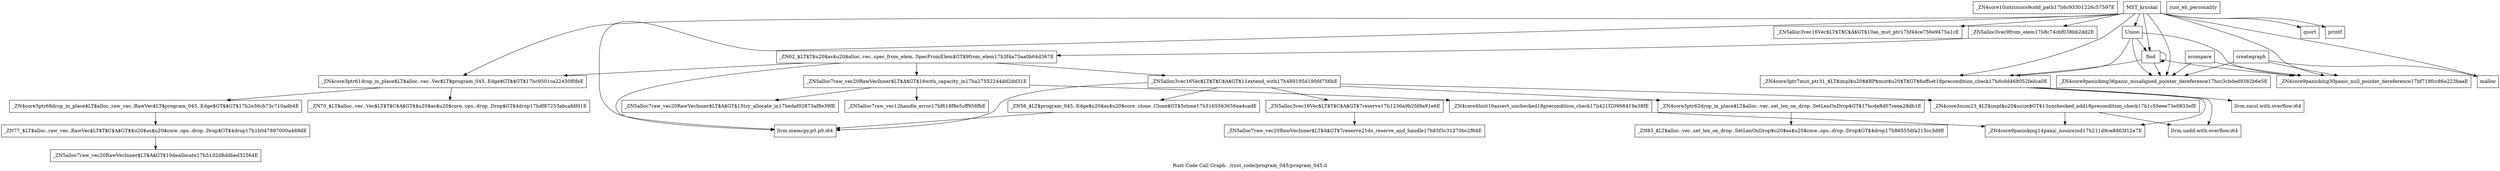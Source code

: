 digraph "Rust Code Call Graph: ./rust_code/program_045/program_045.ll" {
	label="Rust Code Call Graph: ./rust_code/program_045/program_045.ll";

	Node0x558c0a4e5860 [shape=record,label="{_ZN4core10intrinsics9cold_path17h6c93301226c57597E}"];
	Node0x558c0a4e9120 [shape=record,label="{_ZN4core3num23_$LT$impl$u20$usize$GT$13unchecked_add18precondition_check17h1c55eee73e0833efE}"];
	Node0x558c0a4e9120 -> Node0x558c0a4ec1c0;
	Node0x558c0a4e9120 -> Node0x558c0a4ecfe0;
	Node0x558c0a4f0ca0 [shape=record,label="{_ZN4core3ptr61drop_in_place$LT$alloc..vec..Vec$LT$program_045..Edge$GT$$GT$17hc9501ca22450f0feE}"];
	Node0x558c0a4f0ca0 -> Node0x558c0a4f1630;
	Node0x558c0a4f0ca0 -> Node0x558c0a4f3c60;
	Node0x558c0a4f5f00 [shape=record,label="{_ZN4core3ptr62drop_in_place$LT$alloc..vec..set_len_on_drop..SetLenOnDrop$GT$17hcde8d07ceea28db1E}"];
	Node0x558c0a4f5f00 -> Node0x558c0a4f9000;
	Node0x558c0a4f3c60 [shape=record,label="{_ZN4core3ptr68drop_in_place$LT$alloc..raw_vec..RawVec$LT$program_045..Edge$GT$$GT$17h2e36cb73c710adb4E}"];
	Node0x558c0a4f3c60 -> Node0x558c0a4fa050;
	Node0x558c0a4ff560 [shape=record,label="{_ZN4core3ptr7mut_ptr31_$LT$impl$u20$$BP$mut$u20$T$GT$6offset18precondition_check17hdcdd468052fedca0E}"];
	Node0x558c0a4ff560 -> Node0x558c0a500ef0;
	Node0x558c0a4ff560 -> Node0x558c0a4ec1c0;
	Node0x558c0a4ff560 -> Node0x558c0a4ecfe0;
	Node0x558c0a504d90 [shape=record,label="{_ZN4core4hint16assert_unchecked18precondition_check17h421f20968419a38fE}"];
	Node0x558c0a504d90 -> Node0x558c0a4ecfe0;
	Node0x558c0a508470 [shape=record,label="{_ZN5alloc3vec16Vec$LT$T$C$A$GT$10as_mut_ptr17hf44ce756e9475a1cE}"];
	Node0x558c0a504d20 [shape=record,label="{_ZN5alloc3vec16Vec$LT$T$C$A$GT$11extend_with17h489195d190fd756bE}"];
	Node0x558c0a504d20 -> Node0x558c0a5098c0;
	Node0x558c0a504d20 -> Node0x558c0a4f5f00;
	Node0x558c0a504d20 -> Node0x558c0a50ad10;
	Node0x558c0a504d20 -> Node0x558c0a50c320;
	Node0x558c0a504d20 -> Node0x558c0a4e9120;
	Node0x558c0a4fa050 [shape=record,label="{_ZN77_$LT$alloc..raw_vec..RawVec$LT$T$C$A$GT$$u20$as$u20$core..ops..drop..Drop$GT$4drop17h1b047897000a489dE}"];
	Node0x558c0a4fa050 -> Node0x558c0a50d390;
	Node0x558c0a4f9000 [shape=record,label="{_ZN83_$LT$alloc..vec..set_len_on_drop..SetLenOnDrop$u20$as$u20$core..ops..drop..Drop$GT$4drop17h86555dfa215cc3d9E}"];
	Node0x558c0a518a40 [shape=record,label="{find}"];
	Node0x558c0a518a40 -> Node0x558c0a4ff560;
	Node0x558c0a518a40 -> Node0x558c0a5109a0;
	Node0x558c0a518a40 -> Node0x558c0a50e830;
	Node0x558c0a518a40 -> Node0x558c0a518a40;
	Node0x558c0a5098c0 [shape=record,label="{_ZN5alloc3vec16Vec$LT$T$C$A$GT$7reserve17h1236a9b2fd9a91e6E}"];
	Node0x558c0a5098c0 -> Node0x558c0a50cd90;
	Node0x558c0a50dc00 [shape=record,label="{_ZN5alloc3vec9from_elem17h8c74cbf038bb2dd2E}"];
	Node0x558c0a50dc00 -> Node0x558c0a50ec80;
	Node0x558c0a510c10 [shape=record,label="{_ZN5alloc7raw_vec20RawVecInner$LT$A$GT$16with_capacity_in17ha27552244dd2dd31E}"];
	Node0x558c0a510c10 -> Node0x558c0a510fc0;
	Node0x558c0a510c10 -> Node0x558c0a511640;
	Node0x558c0a510c10 -> Node0x558c0a504d90;
	Node0x558c0a50ec80 [shape=record,label="{_ZN62_$LT$T$u20$as$u20$alloc..vec..spec_from_elem..SpecFromElem$GT$9from_elem17h3f4a73aa0b64d367E}"];
	Node0x558c0a50ec80 -> Node0x558c0a510c10;
	Node0x558c0a50ec80 -> Node0x558c0a50ad10;
	Node0x558c0a50ec80 -> Node0x558c0a504d20;
	Node0x558c0a50ec80 -> Node0x558c0a4f0ca0;
	Node0x558c0a4f1630 [shape=record,label="{_ZN70_$LT$alloc..vec..Vec$LT$T$C$A$GT$$u20$as$u20$core..ops..drop..Drop$GT$4drop17hdf87253abcafdfd1E}"];
	Node0x558c0a506350 [shape=record,label="{creategraph}"];
	Node0x558c0a506350 -> Node0x558c0a504be0;
	Node0x558c0a506350 -> Node0x558c0a5109a0;
	Node0x558c0a506350 -> Node0x558c0a50e830;
	Node0x558c0a4f8110 [shape=record,label="{Union}"];
	Node0x558c0a4f8110 -> Node0x558c0a518a40;
	Node0x558c0a4f8110 -> Node0x558c0a50e830;
	Node0x558c0a4f8110 -> Node0x558c0a4ff560;
	Node0x558c0a4f8110 -> Node0x558c0a5109a0;
	Node0x558c0a4f9690 [shape=record,label="{scompare}"];
	Node0x558c0a4f9690 -> Node0x558c0a5109a0;
	Node0x558c0a4f9690 -> Node0x558c0a50e830;
	Node0x558c0a50e3e0 [shape=record,label="{MST_kruskal}"];
	Node0x558c0a50e3e0 -> Node0x558c0a5109a0;
	Node0x558c0a50e3e0 -> Node0x558c0a50dc00;
	Node0x558c0a50e3e0 -> Node0x558c0a50e830;
	Node0x558c0a50e3e0 -> Node0x558c0a4ff560;
	Node0x558c0a50e3e0 -> Node0x558c0a4f8110;
	Node0x558c0a50e3e0 -> Node0x558c0a50ad10;
	Node0x558c0a50e3e0 -> Node0x558c0a50dd30;
	Node0x558c0a50e3e0 -> Node0x558c0a504be0;
	Node0x558c0a50e3e0 -> Node0x558c0a508470;
	Node0x558c0a50e3e0 -> Node0x558c0a518a40;
	Node0x558c0a50e3e0 -> Node0x558c0a50da40;
	Node0x558c0a50e3e0 -> Node0x558c0a4f0ca0;
	Node0x558c0a50c320 [shape=record,label="{_ZN56_$LT$program_045..Edge$u20$as$u20$core..clone..Clone$GT$5clone17h5165563656ea4cadE}"];
	Node0x558c0a50c320 -> Node0x558c0a50ad10;
	Node0x558c0a4ec1c0 [shape=record,label="{llvm.uadd.with.overflow.i64}"];
	Node0x558c0a4ecfe0 [shape=record,label="{_ZN4core9panicking14panic_nounwind17h211d9ce8d63f12e7E}"];
	Node0x558c0a500ef0 [shape=record,label="{llvm.smul.with.overflow.i64}"];
	Node0x558c0a50c760 [shape=record,label="{rust_eh_personality}"];
	Node0x558c0a50ad10 [shape=record,label="{llvm.memcpy.p0.p0.i64}"];
	Node0x558c0a50cd90 [shape=record,label="{_ZN5alloc7raw_vec20RawVecInner$LT$A$GT$7reserve21do_reserve_and_handle17h85f3c31270bc2f64E}"];
	Node0x558c0a510fc0 [shape=record,label="{_ZN5alloc7raw_vec20RawVecInner$LT$A$GT$15try_allocate_in17hedaf02873af8e39fE}"];
	Node0x558c0a511640 [shape=record,label="{_ZN5alloc7raw_vec12handle_error17hf618f8e5cff958fbE}"];
	Node0x558c0a50d390 [shape=record,label="{_ZN5alloc7raw_vec20RawVecInner$LT$A$GT$10deallocate17h51d2d8ddbed32564E}"];
	Node0x558c0a5109a0 [shape=record,label="{_ZN4core9panicking36panic_misaligned_pointer_dereference17hcc3cbded9382b6e5E}"];
	Node0x558c0a50e830 [shape=record,label="{_ZN4core9panicking30panic_null_pointer_dereference17hf718fcc86a223baaE}"];
	Node0x558c0a504be0 [shape=record,label="{malloc}"];
	Node0x558c0a50dd30 [shape=record,label="{qsort}"];
	Node0x558c0a50da40 [shape=record,label="{printf}"];
}
